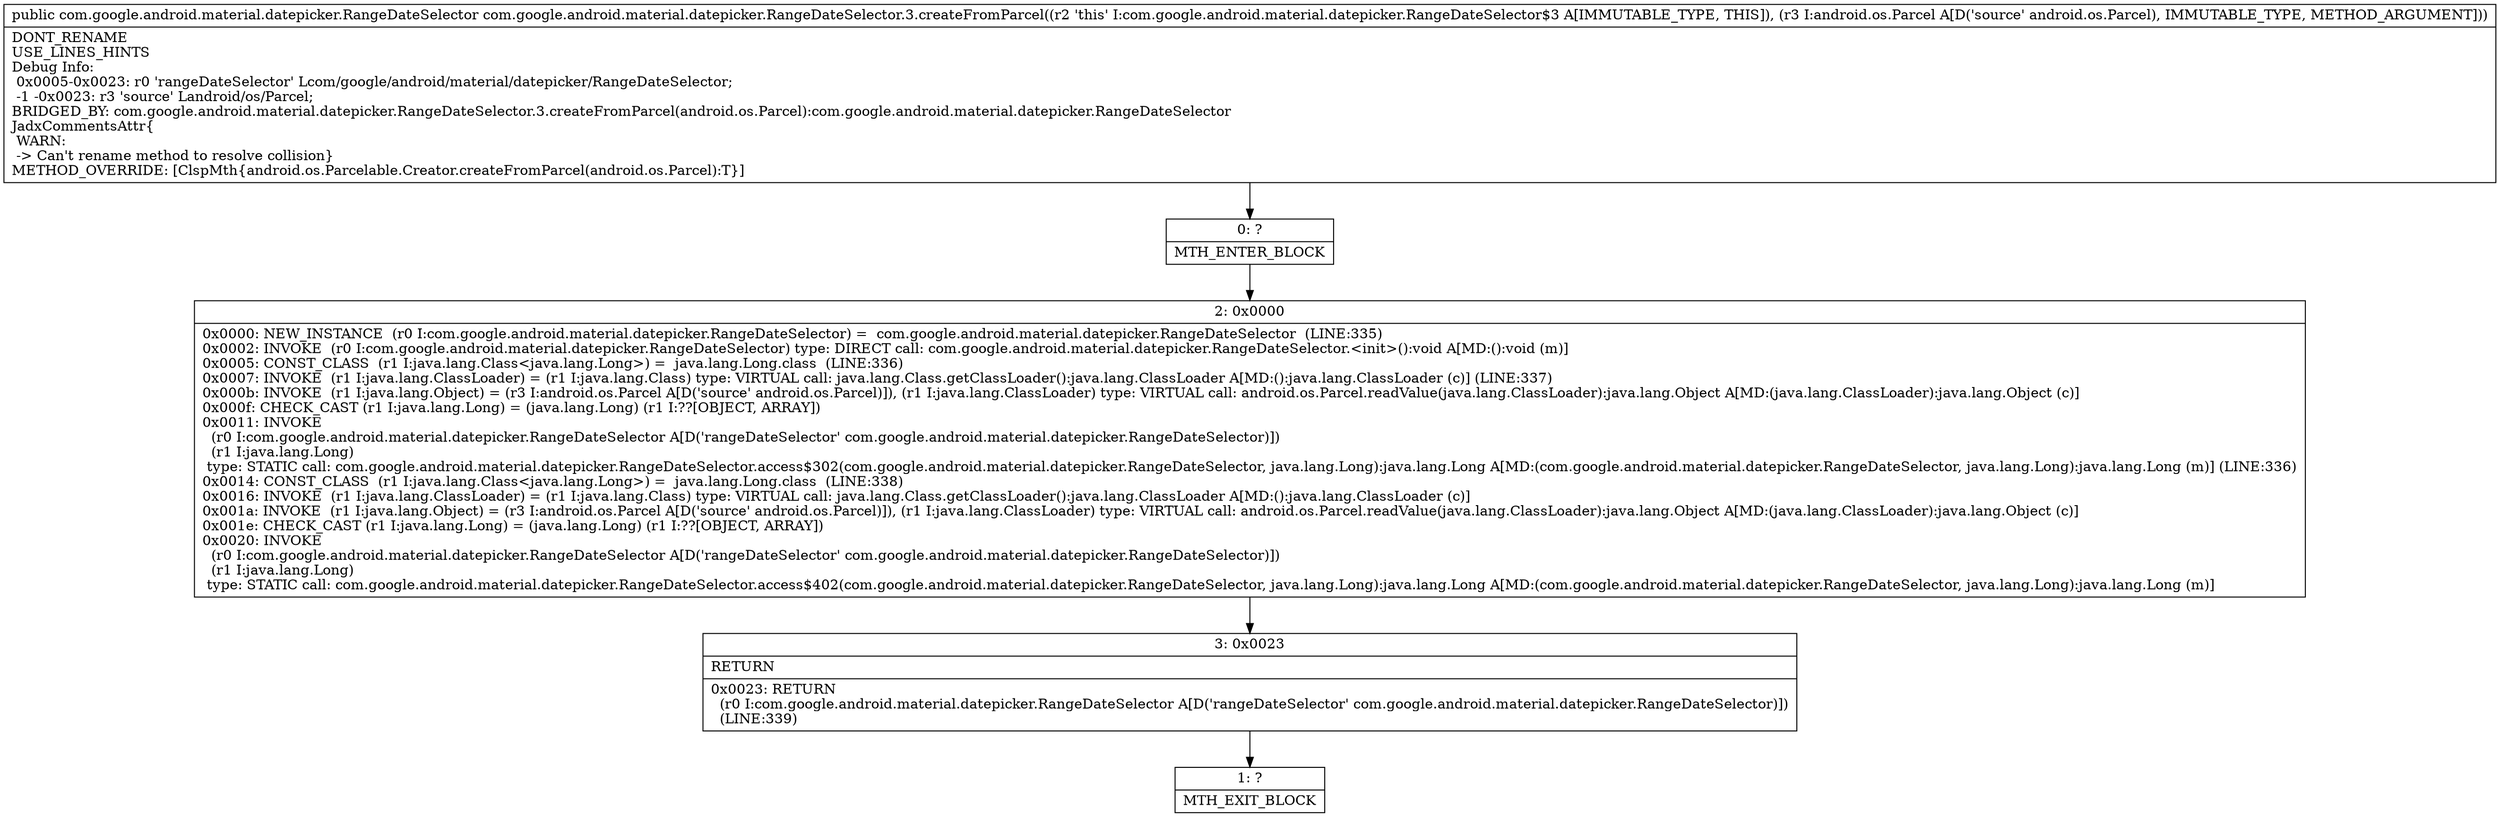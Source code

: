 digraph "CFG forcom.google.android.material.datepicker.RangeDateSelector.3.createFromParcel(Landroid\/os\/Parcel;)Lcom\/google\/android\/material\/datepicker\/RangeDateSelector;" {
Node_0 [shape=record,label="{0\:\ ?|MTH_ENTER_BLOCK\l}"];
Node_2 [shape=record,label="{2\:\ 0x0000|0x0000: NEW_INSTANCE  (r0 I:com.google.android.material.datepicker.RangeDateSelector) =  com.google.android.material.datepicker.RangeDateSelector  (LINE:335)\l0x0002: INVOKE  (r0 I:com.google.android.material.datepicker.RangeDateSelector) type: DIRECT call: com.google.android.material.datepicker.RangeDateSelector.\<init\>():void A[MD:():void (m)]\l0x0005: CONST_CLASS  (r1 I:java.lang.Class\<java.lang.Long\>) =  java.lang.Long.class  (LINE:336)\l0x0007: INVOKE  (r1 I:java.lang.ClassLoader) = (r1 I:java.lang.Class) type: VIRTUAL call: java.lang.Class.getClassLoader():java.lang.ClassLoader A[MD:():java.lang.ClassLoader (c)] (LINE:337)\l0x000b: INVOKE  (r1 I:java.lang.Object) = (r3 I:android.os.Parcel A[D('source' android.os.Parcel)]), (r1 I:java.lang.ClassLoader) type: VIRTUAL call: android.os.Parcel.readValue(java.lang.ClassLoader):java.lang.Object A[MD:(java.lang.ClassLoader):java.lang.Object (c)]\l0x000f: CHECK_CAST (r1 I:java.lang.Long) = (java.lang.Long) (r1 I:??[OBJECT, ARRAY]) \l0x0011: INVOKE  \l  (r0 I:com.google.android.material.datepicker.RangeDateSelector A[D('rangeDateSelector' com.google.android.material.datepicker.RangeDateSelector)])\l  (r1 I:java.lang.Long)\l type: STATIC call: com.google.android.material.datepicker.RangeDateSelector.access$302(com.google.android.material.datepicker.RangeDateSelector, java.lang.Long):java.lang.Long A[MD:(com.google.android.material.datepicker.RangeDateSelector, java.lang.Long):java.lang.Long (m)] (LINE:336)\l0x0014: CONST_CLASS  (r1 I:java.lang.Class\<java.lang.Long\>) =  java.lang.Long.class  (LINE:338)\l0x0016: INVOKE  (r1 I:java.lang.ClassLoader) = (r1 I:java.lang.Class) type: VIRTUAL call: java.lang.Class.getClassLoader():java.lang.ClassLoader A[MD:():java.lang.ClassLoader (c)]\l0x001a: INVOKE  (r1 I:java.lang.Object) = (r3 I:android.os.Parcel A[D('source' android.os.Parcel)]), (r1 I:java.lang.ClassLoader) type: VIRTUAL call: android.os.Parcel.readValue(java.lang.ClassLoader):java.lang.Object A[MD:(java.lang.ClassLoader):java.lang.Object (c)]\l0x001e: CHECK_CAST (r1 I:java.lang.Long) = (java.lang.Long) (r1 I:??[OBJECT, ARRAY]) \l0x0020: INVOKE  \l  (r0 I:com.google.android.material.datepicker.RangeDateSelector A[D('rangeDateSelector' com.google.android.material.datepicker.RangeDateSelector)])\l  (r1 I:java.lang.Long)\l type: STATIC call: com.google.android.material.datepicker.RangeDateSelector.access$402(com.google.android.material.datepicker.RangeDateSelector, java.lang.Long):java.lang.Long A[MD:(com.google.android.material.datepicker.RangeDateSelector, java.lang.Long):java.lang.Long (m)]\l}"];
Node_3 [shape=record,label="{3\:\ 0x0023|RETURN\l|0x0023: RETURN  \l  (r0 I:com.google.android.material.datepicker.RangeDateSelector A[D('rangeDateSelector' com.google.android.material.datepicker.RangeDateSelector)])\l  (LINE:339)\l}"];
Node_1 [shape=record,label="{1\:\ ?|MTH_EXIT_BLOCK\l}"];
MethodNode[shape=record,label="{public com.google.android.material.datepicker.RangeDateSelector com.google.android.material.datepicker.RangeDateSelector.3.createFromParcel((r2 'this' I:com.google.android.material.datepicker.RangeDateSelector$3 A[IMMUTABLE_TYPE, THIS]), (r3 I:android.os.Parcel A[D('source' android.os.Parcel), IMMUTABLE_TYPE, METHOD_ARGUMENT]))  | DONT_RENAME\lUSE_LINES_HINTS\lDebug Info:\l  0x0005\-0x0023: r0 'rangeDateSelector' Lcom\/google\/android\/material\/datepicker\/RangeDateSelector;\l  \-1 \-0x0023: r3 'source' Landroid\/os\/Parcel;\lBRIDGED_BY: com.google.android.material.datepicker.RangeDateSelector.3.createFromParcel(android.os.Parcel):com.google.android.material.datepicker.RangeDateSelector\lJadxCommentsAttr\{\l WARN: \l \-\> Can't rename method to resolve collision\}\lMETHOD_OVERRIDE: [ClspMth\{android.os.Parcelable.Creator.createFromParcel(android.os.Parcel):T\}]\l}"];
MethodNode -> Node_0;Node_0 -> Node_2;
Node_2 -> Node_3;
Node_3 -> Node_1;
}

